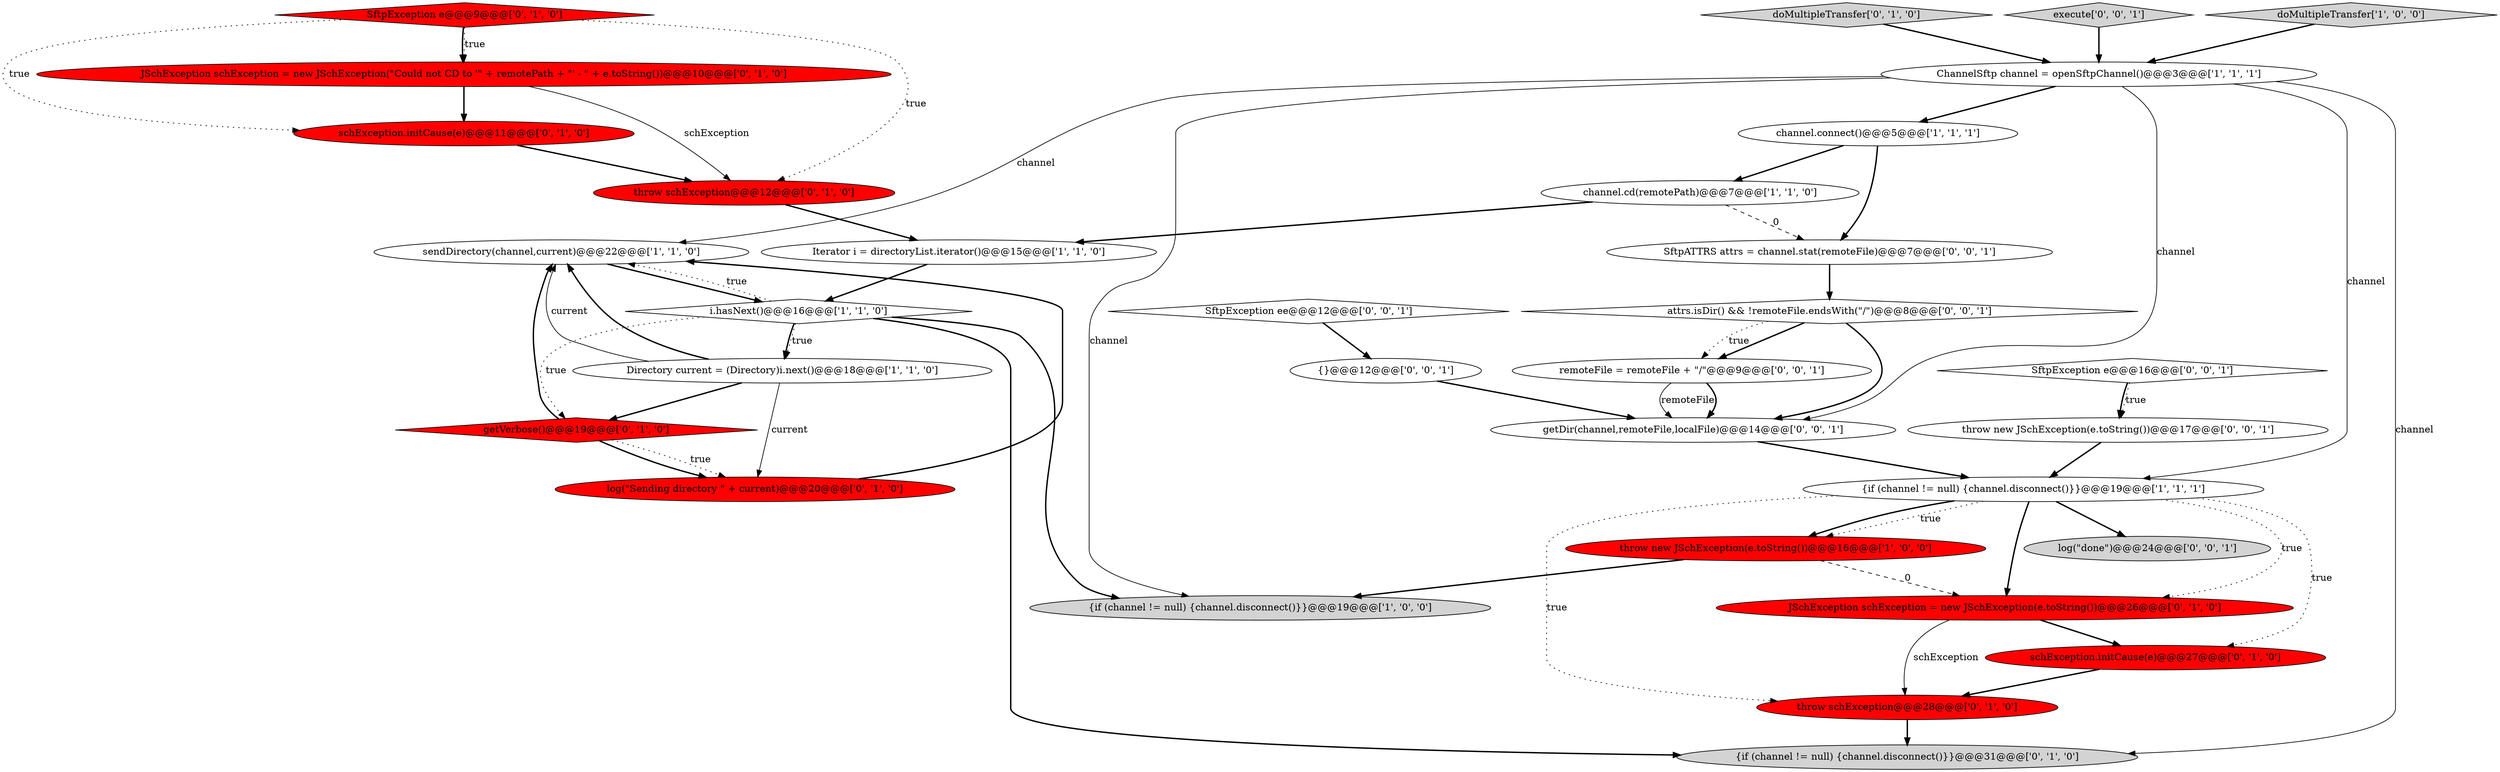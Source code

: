 digraph {
4 [style = filled, label = "{if (channel != null) {channel.disconnect()}}@@@19@@@['1', '0', '0']", fillcolor = lightgray, shape = ellipse image = "AAA0AAABBB1BBB"];
3 [style = filled, label = "doMultipleTransfer['1', '0', '0']", fillcolor = lightgray, shape = diamond image = "AAA0AAABBB1BBB"];
1 [style = filled, label = "Directory current = (Directory)i.next()@@@18@@@['1', '1', '0']", fillcolor = white, shape = ellipse image = "AAA0AAABBB1BBB"];
7 [style = filled, label = "ChannelSftp channel = openSftpChannel()@@@3@@@['1', '1', '1']", fillcolor = white, shape = ellipse image = "AAA0AAABBB1BBB"];
17 [style = filled, label = "schException.initCause(e)@@@27@@@['0', '1', '0']", fillcolor = red, shape = ellipse image = "AAA1AAABBB2BBB"];
22 [style = filled, label = "attrs.isDir() && !remoteFile.endsWith(\"/\")@@@8@@@['0', '0', '1']", fillcolor = white, shape = diamond image = "AAA0AAABBB3BBB"];
2 [style = filled, label = "sendDirectory(channel,current)@@@22@@@['1', '1', '0']", fillcolor = white, shape = ellipse image = "AAA0AAABBB1BBB"];
0 [style = filled, label = "channel.cd(remotePath)@@@7@@@['1', '1', '0']", fillcolor = white, shape = ellipse image = "AAA0AAABBB1BBB"];
14 [style = filled, label = "SftpException e@@@9@@@['0', '1', '0']", fillcolor = red, shape = diamond image = "AAA1AAABBB2BBB"];
11 [style = filled, label = "JSchException schException = new JSchException(\"Could not CD to '\" + remotePath + \"' - \" + e.toString())@@@10@@@['0', '1', '0']", fillcolor = red, shape = ellipse image = "AAA1AAABBB2BBB"];
13 [style = filled, label = "doMultipleTransfer['0', '1', '0']", fillcolor = lightgray, shape = diamond image = "AAA0AAABBB2BBB"];
6 [style = filled, label = "throw new JSchException(e.toString())@@@16@@@['1', '0', '0']", fillcolor = red, shape = ellipse image = "AAA1AAABBB1BBB"];
21 [style = filled, label = "throw schException@@@12@@@['0', '1', '0']", fillcolor = red, shape = ellipse image = "AAA1AAABBB2BBB"];
30 [style = filled, label = "remoteFile = remoteFile + \"/\"@@@9@@@['0', '0', '1']", fillcolor = white, shape = ellipse image = "AAA0AAABBB3BBB"];
20 [style = filled, label = "throw schException@@@28@@@['0', '1', '0']", fillcolor = red, shape = ellipse image = "AAA1AAABBB2BBB"];
24 [style = filled, label = "throw new JSchException(e.toString())@@@17@@@['0', '0', '1']", fillcolor = white, shape = ellipse image = "AAA0AAABBB3BBB"];
23 [style = filled, label = "SftpException ee@@@12@@@['0', '0', '1']", fillcolor = white, shape = diamond image = "AAA0AAABBB3BBB"];
28 [style = filled, label = "execute['0', '0', '1']", fillcolor = lightgray, shape = diamond image = "AAA0AAABBB3BBB"];
26 [style = filled, label = "SftpException e@@@16@@@['0', '0', '1']", fillcolor = white, shape = diamond image = "AAA0AAABBB3BBB"];
29 [style = filled, label = "SftpATTRS attrs = channel.stat(remoteFile)@@@7@@@['0', '0', '1']", fillcolor = white, shape = ellipse image = "AAA0AAABBB3BBB"];
25 [style = filled, label = "getDir(channel,remoteFile,localFile)@@@14@@@['0', '0', '1']", fillcolor = white, shape = ellipse image = "AAA0AAABBB3BBB"];
9 [style = filled, label = "{if (channel != null) {channel.disconnect()}}@@@19@@@['1', '1', '1']", fillcolor = white, shape = ellipse image = "AAA0AAABBB1BBB"];
18 [style = filled, label = "log(\"Sending directory \" + current)@@@20@@@['0', '1', '0']", fillcolor = red, shape = ellipse image = "AAA1AAABBB2BBB"];
19 [style = filled, label = "{if (channel != null) {channel.disconnect()}}@@@31@@@['0', '1', '0']", fillcolor = lightgray, shape = ellipse image = "AAA0AAABBB2BBB"];
8 [style = filled, label = "Iterator i = directoryList.iterator()@@@15@@@['1', '1', '0']", fillcolor = white, shape = ellipse image = "AAA0AAABBB1BBB"];
27 [style = filled, label = "log(\"done\")@@@24@@@['0', '0', '1']", fillcolor = lightgray, shape = ellipse image = "AAA0AAABBB3BBB"];
10 [style = filled, label = "i.hasNext()@@@16@@@['1', '1', '0']", fillcolor = white, shape = diamond image = "AAA0AAABBB1BBB"];
31 [style = filled, label = "{}@@@12@@@['0', '0', '1']", fillcolor = white, shape = ellipse image = "AAA0AAABBB3BBB"];
5 [style = filled, label = "channel.connect()@@@5@@@['1', '1', '1']", fillcolor = white, shape = ellipse image = "AAA0AAABBB1BBB"];
15 [style = filled, label = "getVerbose()@@@19@@@['0', '1', '0']", fillcolor = red, shape = diamond image = "AAA1AAABBB2BBB"];
12 [style = filled, label = "JSchException schException = new JSchException(e.toString())@@@26@@@['0', '1', '0']", fillcolor = red, shape = ellipse image = "AAA1AAABBB2BBB"];
16 [style = filled, label = "schException.initCause(e)@@@11@@@['0', '1', '0']", fillcolor = red, shape = ellipse image = "AAA1AAABBB2BBB"];
23->31 [style = bold, label=""];
11->16 [style = bold, label=""];
5->29 [style = bold, label=""];
8->10 [style = bold, label=""];
22->25 [style = bold, label=""];
7->4 [style = solid, label="channel"];
15->2 [style = bold, label=""];
12->20 [style = solid, label="schException"];
7->25 [style = solid, label="channel"];
31->25 [style = bold, label=""];
9->12 [style = dotted, label="true"];
7->2 [style = solid, label="channel"];
7->9 [style = solid, label="channel"];
1->15 [style = bold, label=""];
10->19 [style = bold, label=""];
7->19 [style = solid, label="channel"];
25->9 [style = bold, label=""];
12->17 [style = bold, label=""];
15->18 [style = dotted, label="true"];
30->25 [style = solid, label="remoteFile"];
21->8 [style = bold, label=""];
28->7 [style = bold, label=""];
9->17 [style = dotted, label="true"];
30->25 [style = bold, label=""];
1->2 [style = solid, label="current"];
18->2 [style = bold, label=""];
2->10 [style = bold, label=""];
26->24 [style = bold, label=""];
9->6 [style = dotted, label="true"];
15->18 [style = bold, label=""];
22->30 [style = bold, label=""];
9->6 [style = bold, label=""];
6->12 [style = dashed, label="0"];
9->27 [style = bold, label=""];
10->15 [style = dotted, label="true"];
14->16 [style = dotted, label="true"];
6->4 [style = bold, label=""];
7->5 [style = bold, label=""];
14->21 [style = dotted, label="true"];
5->0 [style = bold, label=""];
3->7 [style = bold, label=""];
10->2 [style = dotted, label="true"];
13->7 [style = bold, label=""];
16->21 [style = bold, label=""];
26->24 [style = dotted, label="true"];
1->18 [style = solid, label="current"];
9->20 [style = dotted, label="true"];
0->8 [style = bold, label=""];
0->29 [style = dashed, label="0"];
10->4 [style = bold, label=""];
14->11 [style = dotted, label="true"];
1->2 [style = bold, label=""];
9->12 [style = bold, label=""];
10->1 [style = dotted, label="true"];
29->22 [style = bold, label=""];
22->30 [style = dotted, label="true"];
20->19 [style = bold, label=""];
10->1 [style = bold, label=""];
11->21 [style = solid, label="schException"];
14->11 [style = bold, label=""];
24->9 [style = bold, label=""];
17->20 [style = bold, label=""];
}
